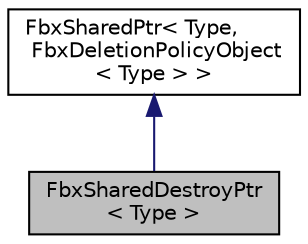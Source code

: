 digraph "FbxSharedDestroyPtr&lt; Type &gt;"
{
  edge [fontname="Helvetica",fontsize="10",labelfontname="Helvetica",labelfontsize="10"];
  node [fontname="Helvetica",fontsize="10",shape=record];
  Node0 [label="FbxSharedDestroyPtr\l\< Type \>",height=0.2,width=0.4,color="black", fillcolor="grey75", style="filled", fontcolor="black"];
  Node1 -> Node0 [dir="back",color="midnightblue",fontsize="10",style="solid"];
  Node1 [label="FbxSharedPtr\< Type,\l FbxDeletionPolicyObject\l\< Type \> \>",height=0.2,width=0.4,color="black", fillcolor="white", style="filled",URL="$class_fbx_shared_ptr.html"];
}
